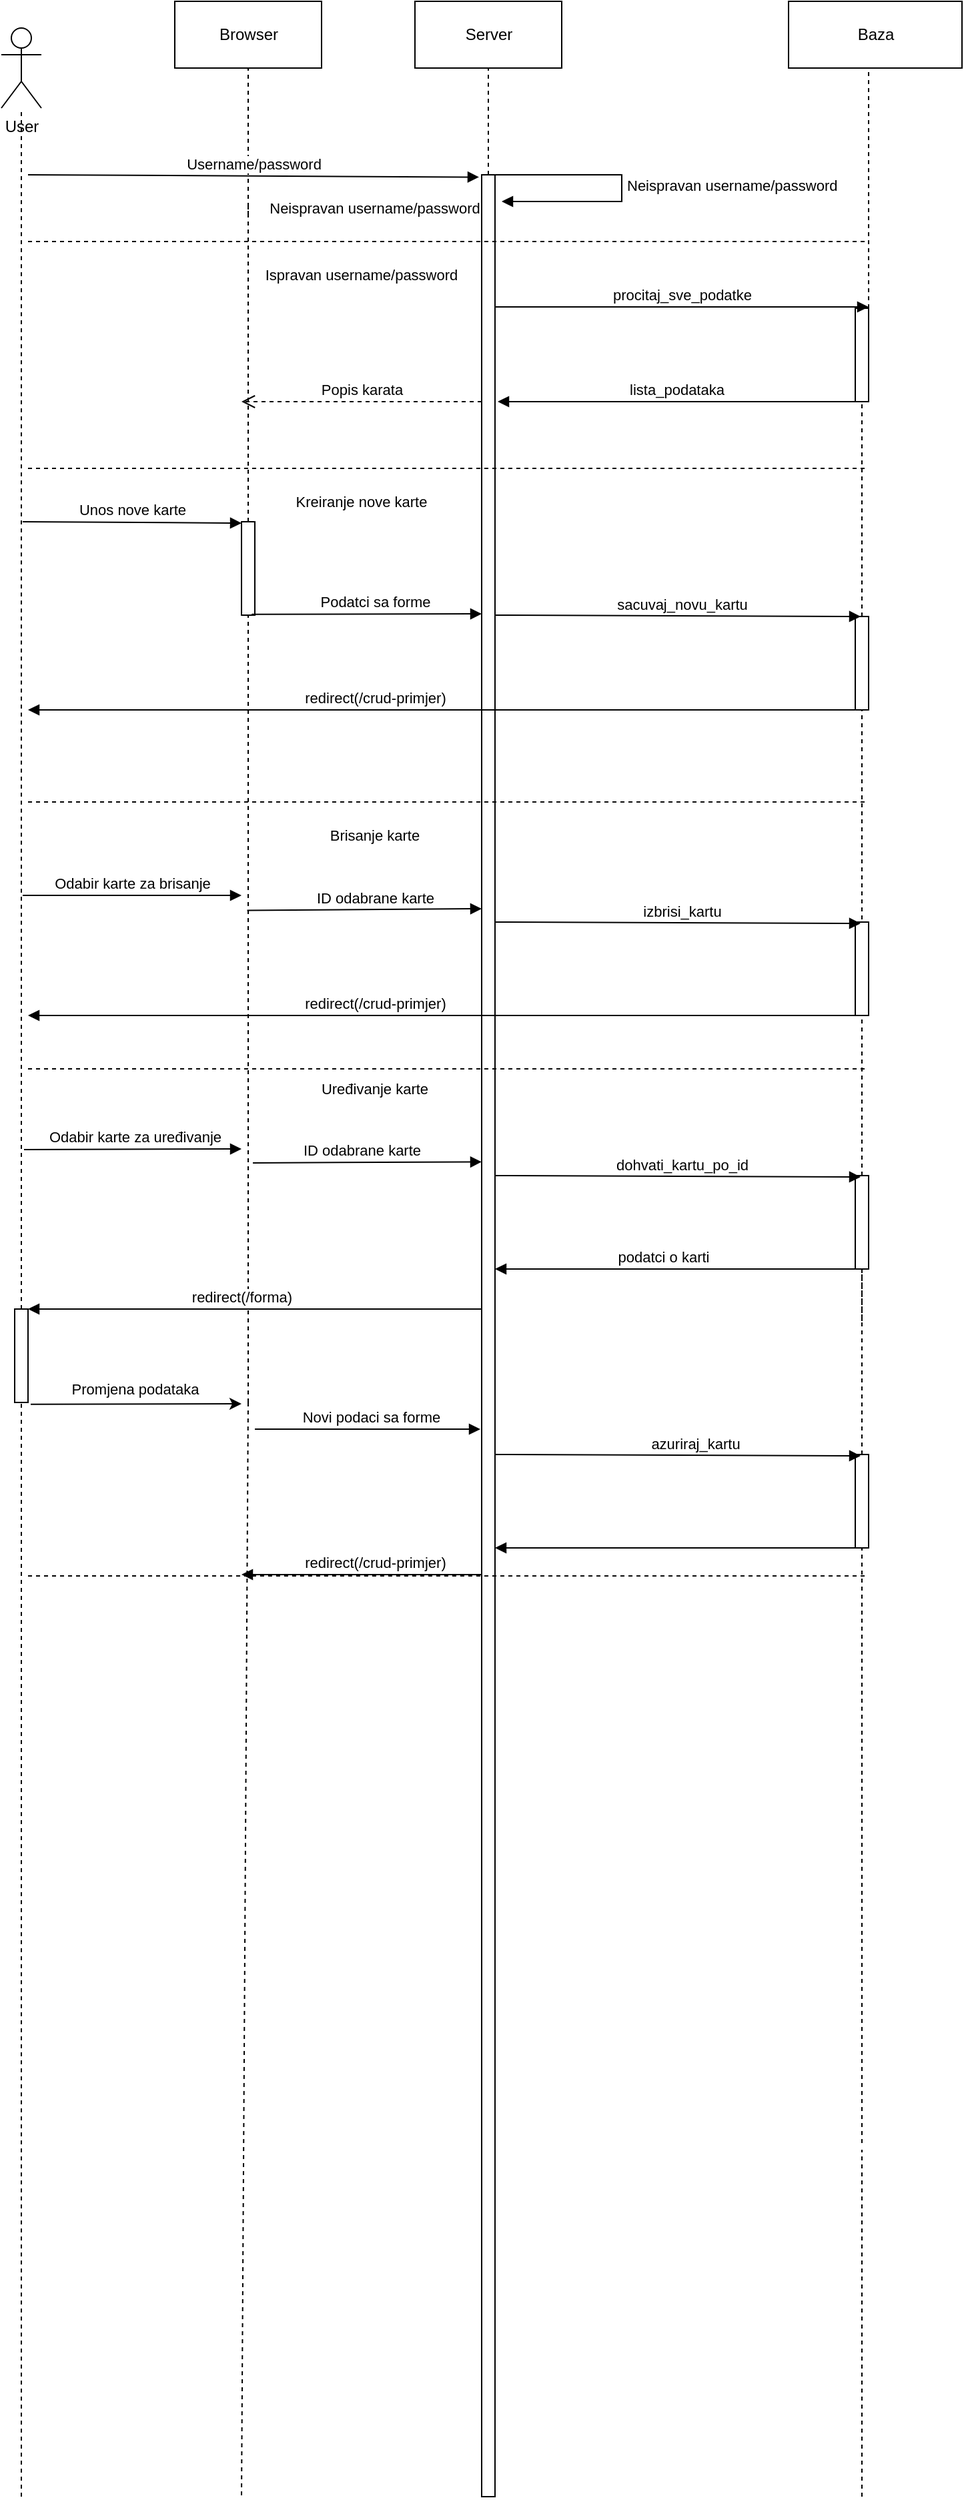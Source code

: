 <mxfile version="12.6.6" type="device"><diagram id="OoZvn7pqcrQULzceTVaS" name="Korisnik"><mxGraphModel dx="1483" dy="829" grid="1" gridSize="10" guides="1" tooltips="1" connect="1" arrows="1" fold="1" page="1" pageScale="1" pageWidth="850" pageHeight="1100" math="0" shadow="0"><root><mxCell id="NRbxMzqw_4qTgsKKUJxs-0"/><mxCell id="NRbxMzqw_4qTgsKKUJxs-1" parent="NRbxMzqw_4qTgsKKUJxs-0"/><mxCell id="B6bgoBb8Ak0CuP0sKXuF-0" value="Server" style="html=1;" parent="NRbxMzqw_4qTgsKKUJxs-1" vertex="1"><mxGeometry x="330" y="10" width="110" height="50" as="geometry"/></mxCell><mxCell id="B6bgoBb8Ak0CuP0sKXuF-1" value="User" style="shape=umlActor;verticalLabelPosition=bottom;labelBackgroundColor=#ffffff;verticalAlign=top;html=1;" parent="NRbxMzqw_4qTgsKKUJxs-1" vertex="1"><mxGeometry x="20" y="30" width="30" height="60" as="geometry"/></mxCell><mxCell id="B6bgoBb8Ak0CuP0sKXuF-2" value="Browser" style="html=1;" parent="NRbxMzqw_4qTgsKKUJxs-1" vertex="1"><mxGeometry x="150" y="10" width="110" height="50" as="geometry"/></mxCell><mxCell id="B6bgoBb8Ak0CuP0sKXuF-3" value="" style="endArrow=none;dashed=1;html=1;entryX=0.5;entryY=1;entryDx=0;entryDy=0;" parent="NRbxMzqw_4qTgsKKUJxs-1" target="B6bgoBb8Ak0CuP0sKXuF-2" edge="1"><mxGeometry width="50" height="50" relative="1" as="geometry"><mxPoint x="205" y="170" as="sourcePoint"/><mxPoint x="205" y="60" as="targetPoint"/></mxGeometry></mxCell><mxCell id="B6bgoBb8Ak0CuP0sKXuF-5" value="" style="endArrow=none;dashed=1;html=1;entryX=0.5;entryY=1;entryDx=0;entryDy=0;" parent="NRbxMzqw_4qTgsKKUJxs-1" source="Y0c5B8Rf7mHSbAcMjsqE-0" edge="1"><mxGeometry width="50" height="50" relative="1" as="geometry"><mxPoint x="205" y="780" as="sourcePoint"/><mxPoint x="205" y="160" as="targetPoint"/></mxGeometry></mxCell><mxCell id="B6bgoBb8Ak0CuP0sKXuF-8" value="" style="endArrow=none;dashed=1;html=1;entryX=0.5;entryY=1;entryDx=0;entryDy=0;" parent="NRbxMzqw_4qTgsKKUJxs-1" source="t-hFM7ES8eqzw4wsa0RN-0" target="B6bgoBb8Ak0CuP0sKXuF-0" edge="1"><mxGeometry width="50" height="50" relative="1" as="geometry"><mxPoint x="390" y="120" as="sourcePoint"/><mxPoint x="390" y="60" as="targetPoint"/></mxGeometry></mxCell><mxCell id="B6bgoBb8Ak0CuP0sKXuF-11" value="" style="endArrow=none;dashed=1;html=1;" parent="NRbxMzqw_4qTgsKKUJxs-1" edge="1"><mxGeometry width="50" height="50" relative="1" as="geometry"><mxPoint x="380" y="170.0" as="sourcePoint"/><mxPoint x="380" y="170" as="targetPoint"/></mxGeometry></mxCell><mxCell id="B6bgoBb8Ak0CuP0sKXuF-13" value="Baza" style="html=1;" parent="NRbxMzqw_4qTgsKKUJxs-1" vertex="1"><mxGeometry x="610" y="10" width="130" height="50" as="geometry"/></mxCell><mxCell id="B6bgoBb8Ak0CuP0sKXuF-14" value="" style="endArrow=none;dashed=1;html=1;" parent="NRbxMzqw_4qTgsKKUJxs-1" edge="1"><mxGeometry width="50" height="50" relative="1" as="geometry"><mxPoint x="670" y="210" as="sourcePoint"/><mxPoint x="670" y="60" as="targetPoint"/></mxGeometry></mxCell><mxCell id="B6bgoBb8Ak0CuP0sKXuF-16" value="" style="endArrow=none;dashed=1;html=1;" parent="NRbxMzqw_4qTgsKKUJxs-1" source="sCiTuq982p44IbY7q5b0-0" edge="1"><mxGeometry width="50" height="50" relative="1" as="geometry"><mxPoint x="670" y="410" as="sourcePoint"/><mxPoint x="670" y="200" as="targetPoint"/></mxGeometry></mxCell><mxCell id="B6bgoBb8Ak0CuP0sKXuF-23" value="" style="endArrow=none;dashed=1;html=1;" parent="NRbxMzqw_4qTgsKKUJxs-1" target="B6bgoBb8Ak0CuP0sKXuF-1" edge="1" source="6dopibkpyYu44GOUNLSZ-7"><mxGeometry width="50" height="50" relative="1" as="geometry"><mxPoint x="35" y="2660" as="sourcePoint"/><mxPoint x="34.5" y="160" as="targetPoint"/></mxGeometry></mxCell><mxCell id="HlEHn9Xnnpa5kHaoO3pF-0" value="Username/password" style="html=1;verticalAlign=bottom;endArrow=block;entryX=-0.2;entryY=0.001;entryDx=0;entryDy=0;entryPerimeter=0;" parent="NRbxMzqw_4qTgsKKUJxs-1" target="t-hFM7ES8eqzw4wsa0RN-0" edge="1"><mxGeometry width="80" relative="1" as="geometry"><mxPoint x="40" y="140" as="sourcePoint"/><mxPoint x="450" y="140" as="targetPoint"/></mxGeometry></mxCell><mxCell id="-HJsHcjupMQNE29WNDKl-1" value="" style="endArrow=none;dashed=1;html=1;" parent="NRbxMzqw_4qTgsKKUJxs-1" edge="1"><mxGeometry width="50" height="50" relative="1" as="geometry"><mxPoint x="380" y="430" as="sourcePoint"/><mxPoint x="380" y="430.0" as="targetPoint"/></mxGeometry></mxCell><mxCell id="t-hFM7ES8eqzw4wsa0RN-0" value="" style="html=1;points=[];perimeter=orthogonalPerimeter;" parent="NRbxMzqw_4qTgsKKUJxs-1" vertex="1"><mxGeometry x="380" y="140" width="10" height="1740" as="geometry"/></mxCell><mxCell id="MwWf968P2KsmmVupkj-q-0" value="Neispravan username/password" style="edgeStyle=orthogonalEdgeStyle;html=1;align=left;spacingLeft=2;endArrow=block;rounded=0;entryX=1;entryY=0;" parent="NRbxMzqw_4qTgsKKUJxs-1" edge="1"><mxGeometry relative="1" as="geometry"><mxPoint x="390" y="140" as="sourcePoint"/><Array as="points"><mxPoint x="485" y="140"/><mxPoint x="485" y="160"/></Array><mxPoint x="395" y="160" as="targetPoint"/></mxGeometry></mxCell><mxCell id="RtoNvJE0oQkqexsHVnap-0" value="&lt;span style=&quot;font-size: 11px ; text-align: left ; white-space: nowrap ; background-color: rgb(255 , 255 , 255)&quot;&gt;Neispravan username/password&lt;/span&gt;" style="text;html=1;strokeColor=none;fillColor=none;align=center;verticalAlign=middle;whiteSpace=wrap;rounded=0;" parent="NRbxMzqw_4qTgsKKUJxs-1" vertex="1"><mxGeometry x="260" y="140" width="80" height="50" as="geometry"/></mxCell><mxCell id="UgByYCgGpG_DFZJkZaGh-0" value="" style="endArrow=none;dashed=1;html=1;" parent="NRbxMzqw_4qTgsKKUJxs-1" edge="1"><mxGeometry width="50" height="50" relative="1" as="geometry"><mxPoint x="40" y="190" as="sourcePoint"/><mxPoint x="670" y="190" as="targetPoint"/><Array as="points"><mxPoint x="460" y="190"/></Array></mxGeometry></mxCell><mxCell id="5GPO6BGE3gjefkHGRDva-0" value="&lt;span style=&quot;font-size: 11px ; text-align: left ; white-space: nowrap ; background-color: rgb(255 , 255 , 255)&quot;&gt;Ispravan username/password&lt;/span&gt;" style="text;html=1;strokeColor=none;fillColor=none;align=center;verticalAlign=middle;whiteSpace=wrap;rounded=0;" parent="NRbxMzqw_4qTgsKKUJxs-1" vertex="1"><mxGeometry x="250" y="190" width="80" height="50" as="geometry"/></mxCell><mxCell id="sCiTuq982p44IbY7q5b0-0" value="" style="html=1;points=[];perimeter=orthogonalPerimeter;" parent="NRbxMzqw_4qTgsKKUJxs-1" vertex="1"><mxGeometry x="660" y="240" width="10" height="70" as="geometry"/></mxCell><mxCell id="sCiTuq982p44IbY7q5b0-1" value="" style="endArrow=none;dashed=1;html=1;" parent="NRbxMzqw_4qTgsKKUJxs-1" source="xV7W8OdE6BzFsnR7QqgE-0" target="sCiTuq982p44IbY7q5b0-0" edge="1"><mxGeometry width="50" height="50" relative="1" as="geometry"><mxPoint x="670" y="780" as="sourcePoint"/><mxPoint x="670" y="200" as="targetPoint"/></mxGeometry></mxCell><mxCell id="ZXCJG_6pdVRIIE23Et-R-0" value="procitaj_sve_podatke" style="html=1;verticalAlign=bottom;endArrow=block;entryX=0;entryY=0.125;entryDx=0;entryDy=0;entryPerimeter=0;" parent="NRbxMzqw_4qTgsKKUJxs-1" edge="1"><mxGeometry width="80" relative="1" as="geometry"><mxPoint x="390" y="239" as="sourcePoint"/><mxPoint x="670" y="239" as="targetPoint"/></mxGeometry></mxCell><mxCell id="Q2lFc7i0KVC2ShyyKI_0-0" value="lista_podataka" style="html=1;verticalAlign=bottom;endArrow=block;" parent="NRbxMzqw_4qTgsKKUJxs-1" edge="1"><mxGeometry width="80" relative="1" as="geometry"><mxPoint x="660" y="310" as="sourcePoint"/><mxPoint x="392" y="310" as="targetPoint"/></mxGeometry></mxCell><mxCell id="mcOGmkTGRQZFehF1OYRe-0" value="Popis karata" style="html=1;verticalAlign=bottom;endArrow=open;dashed=1;endSize=8;" parent="NRbxMzqw_4qTgsKKUJxs-1" source="t-hFM7ES8eqzw4wsa0RN-0" edge="1"><mxGeometry relative="1" as="geometry"><mxPoint x="450" y="370" as="sourcePoint"/><mxPoint x="200" y="310" as="targetPoint"/><Array as="points"><mxPoint x="340" y="310"/></Array></mxGeometry></mxCell><mxCell id="mcOGmkTGRQZFehF1OYRe-1" value="" style="endArrow=none;dashed=1;html=1;" parent="NRbxMzqw_4qTgsKKUJxs-1" edge="1"><mxGeometry width="50" height="50" relative="1" as="geometry"><mxPoint x="40" y="360" as="sourcePoint"/><mxPoint x="670" y="360" as="targetPoint"/></mxGeometry></mxCell><mxCell id="mcOGmkTGRQZFehF1OYRe-2" value="&lt;span style=&quot;font-size: 11px ; text-align: left ; white-space: nowrap ; background-color: rgb(255 , 255 , 255)&quot;&gt;Kreiranje nove karte&lt;br&gt;&lt;/span&gt;" style="text;html=1;strokeColor=none;fillColor=none;align=center;verticalAlign=middle;whiteSpace=wrap;rounded=0;" parent="NRbxMzqw_4qTgsKKUJxs-1" vertex="1"><mxGeometry x="250" y="360" width="80" height="50" as="geometry"/></mxCell><mxCell id="Y0c5B8Rf7mHSbAcMjsqE-0" value="" style="html=1;points=[];perimeter=orthogonalPerimeter;" parent="NRbxMzqw_4qTgsKKUJxs-1" vertex="1"><mxGeometry x="200" y="400" width="10" height="70" as="geometry"/></mxCell><mxCell id="Y0c5B8Rf7mHSbAcMjsqE-1" value="" style="endArrow=none;dashed=1;html=1;entryX=0.5;entryY=1;entryDx=0;entryDy=0;" parent="NRbxMzqw_4qTgsKKUJxs-1" target="Y0c5B8Rf7mHSbAcMjsqE-0" edge="1"><mxGeometry width="50" height="50" relative="1" as="geometry"><mxPoint x="205" y="1060" as="sourcePoint"/><mxPoint x="205" y="160" as="targetPoint"/></mxGeometry></mxCell><mxCell id="Y0c5B8Rf7mHSbAcMjsqE-2" value="Unos nove karte" style="html=1;verticalAlign=bottom;endArrow=block;" parent="NRbxMzqw_4qTgsKKUJxs-1" edge="1"><mxGeometry width="80" relative="1" as="geometry"><mxPoint x="36" y="400" as="sourcePoint"/><mxPoint x="200" y="401" as="targetPoint"/></mxGeometry></mxCell><mxCell id="Y0c5B8Rf7mHSbAcMjsqE-3" value="Podatci sa forme" style="html=1;verticalAlign=bottom;endArrow=block;exitX=0.76;exitY=0.991;exitDx=0;exitDy=0;exitPerimeter=0;" parent="NRbxMzqw_4qTgsKKUJxs-1" edge="1" source="Y0c5B8Rf7mHSbAcMjsqE-0"><mxGeometry x="0.072" width="80" relative="1" as="geometry"><mxPoint x="210" y="476" as="sourcePoint"/><mxPoint x="380" y="469" as="targetPoint"/><mxPoint as="offset"/><Array as="points"/></mxGeometry></mxCell><mxCell id="xV7W8OdE6BzFsnR7QqgE-0" value="" style="html=1;points=[];perimeter=orthogonalPerimeter;" parent="NRbxMzqw_4qTgsKKUJxs-1" vertex="1"><mxGeometry x="660" y="471" width="10" height="70" as="geometry"/></mxCell><mxCell id="xV7W8OdE6BzFsnR7QqgE-1" value="" style="endArrow=none;dashed=1;html=1;" parent="NRbxMzqw_4qTgsKKUJxs-1" target="xV7W8OdE6BzFsnR7QqgE-0" edge="1"><mxGeometry width="50" height="50" relative="1" as="geometry"><mxPoint x="665" y="890" as="sourcePoint"/><mxPoint x="670" y="360" as="targetPoint"/></mxGeometry></mxCell><mxCell id="xV7W8OdE6BzFsnR7QqgE-2" value="sacuvaj_novu_kartu" style="html=1;verticalAlign=bottom;endArrow=block;entryX=0.4;entryY=0;entryDx=0;entryDy=0;entryPerimeter=0;" parent="NRbxMzqw_4qTgsKKUJxs-1" target="xV7W8OdE6BzFsnR7QqgE-0" edge="1"><mxGeometry x="0.022" width="80" relative="1" as="geometry"><mxPoint x="390" y="470" as="sourcePoint"/><mxPoint x="568" y="470.08" as="targetPoint"/><mxPoint as="offset"/></mxGeometry></mxCell><mxCell id="xV7W8OdE6BzFsnR7QqgE-3" value="redirect(/crud-primjer)" style="html=1;verticalAlign=bottom;endArrow=block;" parent="NRbxMzqw_4qTgsKKUJxs-1" edge="1"><mxGeometry x="0.161" width="80" relative="1" as="geometry"><mxPoint x="660" y="541" as="sourcePoint"/><mxPoint x="40" y="541" as="targetPoint"/><mxPoint as="offset"/></mxGeometry></mxCell><mxCell id="o06uMSQNZY6FExwexF48-0" value="" style="endArrow=none;dashed=1;html=1;" parent="NRbxMzqw_4qTgsKKUJxs-1" edge="1"><mxGeometry width="50" height="50" relative="1" as="geometry"><mxPoint x="40" y="610" as="sourcePoint"/><mxPoint x="670" y="610" as="targetPoint"/></mxGeometry></mxCell><mxCell id="o06uMSQNZY6FExwexF48-1" value="&lt;span style=&quot;font-size: 11px ; text-align: left ; white-space: nowrap ; background-color: rgb(255 , 255 , 255)&quot;&gt;Brisanje karte&lt;/span&gt;" style="text;html=1;strokeColor=none;fillColor=none;align=center;verticalAlign=middle;whiteSpace=wrap;rounded=0;" parent="NRbxMzqw_4qTgsKKUJxs-1" vertex="1"><mxGeometry x="260" y="610" width="80" height="50" as="geometry"/></mxCell><mxCell id="o06uMSQNZY6FExwexF48-2" value="Odabir karte za brisanje" style="html=1;verticalAlign=bottom;endArrow=block;" parent="NRbxMzqw_4qTgsKKUJxs-1" edge="1"><mxGeometry width="80" relative="1" as="geometry"><mxPoint x="36" y="680" as="sourcePoint"/><mxPoint x="200" y="680" as="targetPoint"/></mxGeometry></mxCell><mxCell id="o06uMSQNZY6FExwexF48-3" value="" style="html=1;points=[];perimeter=orthogonalPerimeter;" parent="NRbxMzqw_4qTgsKKUJxs-1" vertex="1"><mxGeometry x="660" y="700" width="10" height="70" as="geometry"/></mxCell><mxCell id="o06uMSQNZY6FExwexF48-4" value="izbrisi_kartu" style="html=1;verticalAlign=bottom;endArrow=block;entryX=0.4;entryY=0;entryDx=0;entryDy=0;entryPerimeter=0;" parent="NRbxMzqw_4qTgsKKUJxs-1" edge="1"><mxGeometry x="0.022" width="80" relative="1" as="geometry"><mxPoint x="390" y="700" as="sourcePoint"/><mxPoint x="664" y="701" as="targetPoint"/><mxPoint as="offset"/></mxGeometry></mxCell><mxCell id="o06uMSQNZY6FExwexF48-5" value="redirect(/crud-primjer)" style="html=1;verticalAlign=bottom;endArrow=block;" parent="NRbxMzqw_4qTgsKKUJxs-1" edge="1"><mxGeometry x="0.161" width="80" relative="1" as="geometry"><mxPoint x="660" y="770" as="sourcePoint"/><mxPoint x="40" y="770" as="targetPoint"/><mxPoint as="offset"/></mxGeometry></mxCell><mxCell id="o06uMSQNZY6FExwexF48-10" value="" style="endArrow=none;dashed=1;html=1;" parent="NRbxMzqw_4qTgsKKUJxs-1" source="6dopibkpyYu44GOUNLSZ-5" edge="1"><mxGeometry width="50" height="50" relative="1" as="geometry"><mxPoint x="665" y="1370" as="sourcePoint"/><mxPoint x="665" y="1000" as="targetPoint"/></mxGeometry></mxCell><mxCell id="6dopibkpyYu44GOUNLSZ-1" value="&lt;span style=&quot;font-size: 11px ; text-align: left ; white-space: nowrap ; background-color: rgb(255 , 255 , 255)&quot;&gt;Uređivanje karte&lt;/span&gt;" style="text;html=1;strokeColor=none;fillColor=none;align=center;verticalAlign=middle;whiteSpace=wrap;rounded=0;" parent="NRbxMzqw_4qTgsKKUJxs-1" vertex="1"><mxGeometry x="260" y="800" width="80" height="50" as="geometry"/></mxCell><mxCell id="6dopibkpyYu44GOUNLSZ-4" value="Odabir karte za uređivanje" style="html=1;verticalAlign=bottom;endArrow=block;" parent="NRbxMzqw_4qTgsKKUJxs-1" edge="1"><mxGeometry x="0.018" width="80" relative="1" as="geometry"><mxPoint x="37" y="870.44" as="sourcePoint"/><mxPoint x="200" y="870" as="targetPoint"/><mxPoint as="offset"/></mxGeometry></mxCell><mxCell id="6dopibkpyYu44GOUNLSZ-5" value="" style="html=1;points=[];perimeter=orthogonalPerimeter;" parent="NRbxMzqw_4qTgsKKUJxs-1" vertex="1"><mxGeometry x="660" y="890" width="10" height="70" as="geometry"/></mxCell><mxCell id="6dopibkpyYu44GOUNLSZ-6" value="" style="endArrow=none;dashed=1;html=1;" parent="NRbxMzqw_4qTgsKKUJxs-1" source="6dopibkpyYu44GOUNLSZ-14" target="6dopibkpyYu44GOUNLSZ-5" edge="1"><mxGeometry width="50" height="50" relative="1" as="geometry"><mxPoint x="665" y="1460" as="sourcePoint"/><mxPoint x="665" y="750" as="targetPoint"/></mxGeometry></mxCell><mxCell id="6dopibkpyYu44GOUNLSZ-10" value="dohvati_kartu_po_id" style="html=1;verticalAlign=bottom;endArrow=block;entryX=0.4;entryY=0;entryDx=0;entryDy=0;entryPerimeter=0;" parent="NRbxMzqw_4qTgsKKUJxs-1" edge="1"><mxGeometry x="0.022" width="80" relative="1" as="geometry"><mxPoint x="390" y="890" as="sourcePoint"/><mxPoint x="664" y="891" as="targetPoint"/><mxPoint as="offset"/></mxGeometry></mxCell><mxCell id="6dopibkpyYu44GOUNLSZ-11" value="podatci o karti" style="html=1;verticalAlign=bottom;endArrow=block;" parent="NRbxMzqw_4qTgsKKUJxs-1" edge="1"><mxGeometry x="0.065" width="80" relative="1" as="geometry"><mxPoint x="660" y="960" as="sourcePoint"/><mxPoint x="390" y="960" as="targetPoint"/><mxPoint as="offset"/></mxGeometry></mxCell><mxCell id="6dopibkpyYu44GOUNLSZ-12" value="redirect(/forma)" style="html=1;verticalAlign=bottom;endArrow=block;" parent="NRbxMzqw_4qTgsKKUJxs-1" edge="1"><mxGeometry x="0.059" width="80" relative="1" as="geometry"><mxPoint x="380" y="990" as="sourcePoint"/><mxPoint x="40" y="990" as="targetPoint"/><mxPoint as="offset"/></mxGeometry></mxCell><mxCell id="6dopibkpyYu44GOUNLSZ-13" value="Novi podaci sa forme" style="html=1;verticalAlign=bottom;endArrow=block;" parent="NRbxMzqw_4qTgsKKUJxs-1" edge="1"><mxGeometry x="0.022" width="80" relative="1" as="geometry"><mxPoint x="210" y="1080" as="sourcePoint"/><mxPoint x="379" y="1080" as="targetPoint"/><mxPoint as="offset"/></mxGeometry></mxCell><mxCell id="6dopibkpyYu44GOUNLSZ-14" value="" style="html=1;points=[];perimeter=orthogonalPerimeter;" parent="NRbxMzqw_4qTgsKKUJxs-1" vertex="1"><mxGeometry x="660" y="1099" width="10" height="70" as="geometry"/></mxCell><mxCell id="6dopibkpyYu44GOUNLSZ-15" value="" style="endArrow=none;dashed=1;html=1;" parent="NRbxMzqw_4qTgsKKUJxs-1" target="6dopibkpyYu44GOUNLSZ-14" edge="1"><mxGeometry width="50" height="50" relative="1" as="geometry"><mxPoint x="665" y="1615" as="sourcePoint"/><mxPoint x="665" y="1270" as="targetPoint"/></mxGeometry></mxCell><mxCell id="6dopibkpyYu44GOUNLSZ-16" value="azuriraj_kartu" style="html=1;verticalAlign=bottom;endArrow=block;entryX=0.4;entryY=0;entryDx=0;entryDy=0;entryPerimeter=0;" parent="NRbxMzqw_4qTgsKKUJxs-1" edge="1"><mxGeometry x="0.095" width="80" relative="1" as="geometry"><mxPoint x="390" y="1099" as="sourcePoint"/><mxPoint x="664" y="1100" as="targetPoint"/><mxPoint as="offset"/></mxGeometry></mxCell><mxCell id="6dopibkpyYu44GOUNLSZ-18" value="redirect(/crud-primjer)" style="html=1;verticalAlign=bottom;endArrow=block;" parent="NRbxMzqw_4qTgsKKUJxs-1" edge="1"><mxGeometry x="-0.111" width="80" relative="1" as="geometry"><mxPoint x="380" y="1189" as="sourcePoint"/><mxPoint x="200" y="1189" as="targetPoint"/><mxPoint as="offset"/></mxGeometry></mxCell><mxCell id="6dopibkpyYu44GOUNLSZ-19" value="" style="html=1;verticalAlign=bottom;endArrow=block;" parent="NRbxMzqw_4qTgsKKUJxs-1" edge="1"><mxGeometry x="0.065" width="80" relative="1" as="geometry"><mxPoint x="670" y="1169" as="sourcePoint"/><mxPoint x="390" y="1169" as="targetPoint"/><mxPoint as="offset"/></mxGeometry></mxCell><mxCell id="6dopibkpyYu44GOUNLSZ-20" value="" style="endArrow=none;dashed=1;html=1;" parent="NRbxMzqw_4qTgsKKUJxs-1" edge="1"><mxGeometry width="50" height="50" relative="1" as="geometry"><mxPoint x="40" y="1190" as="sourcePoint"/><mxPoint x="670" y="1190" as="targetPoint"/></mxGeometry></mxCell><mxCell id="6dopibkpyYu44GOUNLSZ-25" value="" style="endArrow=none;dashed=1;html=1;" parent="NRbxMzqw_4qTgsKKUJxs-1" edge="1"><mxGeometry width="50" height="50" relative="1" as="geometry"><mxPoint x="665" y="1880" as="sourcePoint"/><mxPoint x="665" y="1620" as="targetPoint"/></mxGeometry></mxCell><mxCell id="hchkRXHFa_aw0XVug5O1-0" value="ID odabrane karte" style="html=1;verticalAlign=bottom;endArrow=block;entryX=0;entryY=0.644;entryDx=0;entryDy=0;entryPerimeter=0;" parent="NRbxMzqw_4qTgsKKUJxs-1" edge="1"><mxGeometry x="-0.05" width="80" relative="1" as="geometry"><mxPoint x="208.5" y="880.44" as="sourcePoint"/><mxPoint x="380" y="879.72" as="targetPoint"/><mxPoint as="offset"/></mxGeometry></mxCell><mxCell id="hchkRXHFa_aw0XVug5O1-2" value="ID odabrane karte" style="html=1;verticalAlign=bottom;endArrow=block;entryX=0;entryY=0.515;entryDx=0;entryDy=0;entryPerimeter=0;" parent="NRbxMzqw_4qTgsKKUJxs-1" edge="1"><mxGeometry x="0.087" width="80" relative="1" as="geometry"><mxPoint x="204.25" y="691.27" as="sourcePoint"/><mxPoint x="380" y="690" as="targetPoint"/><mxPoint as="offset"/></mxGeometry></mxCell><mxCell id="hchkRXHFa_aw0XVug5O1-31" value="" style="endArrow=none;dashed=1;html=1;" parent="NRbxMzqw_4qTgsKKUJxs-1" edge="1"><mxGeometry width="50" height="50" relative="1" as="geometry"><mxPoint x="205" y="1060" as="sourcePoint"/><mxPoint x="200" y="1880" as="targetPoint"/></mxGeometry></mxCell><mxCell id="U-p9qNbl1T6vMZpXpr7t-1" value="" style="endArrow=none;dashed=1;html=1;" edge="1" parent="NRbxMzqw_4qTgsKKUJxs-1"><mxGeometry width="50" height="50" relative="1" as="geometry"><mxPoint x="40" y="810" as="sourcePoint"/><mxPoint x="670" y="810" as="targetPoint"/></mxGeometry></mxCell><mxCell id="6dopibkpyYu44GOUNLSZ-7" value="" style="html=1;points=[];perimeter=orthogonalPerimeter;" parent="NRbxMzqw_4qTgsKKUJxs-1" vertex="1"><mxGeometry x="30" y="990" width="10" height="70" as="geometry"/></mxCell><mxCell id="U-p9qNbl1T6vMZpXpr7t-8" value="" style="endArrow=none;dashed=1;html=1;" edge="1" parent="NRbxMzqw_4qTgsKKUJxs-1" target="6dopibkpyYu44GOUNLSZ-7"><mxGeometry width="50" height="50" relative="1" as="geometry"><mxPoint x="35" y="1880" as="sourcePoint"/><mxPoint x="35" y="90" as="targetPoint"/></mxGeometry></mxCell><mxCell id="U-p9qNbl1T6vMZpXpr7t-9" value="Promjena podataka" style="endArrow=classic;html=1;exitX=1.2;exitY=1.02;exitDx=0;exitDy=0;exitPerimeter=0;" edge="1" parent="NRbxMzqw_4qTgsKKUJxs-1" source="6dopibkpyYu44GOUNLSZ-7"><mxGeometry x="-0.012" y="11" width="50" height="50" relative="1" as="geometry"><mxPoint x="60" y="1068" as="sourcePoint"/><mxPoint x="200" y="1061" as="targetPoint"/><mxPoint as="offset"/></mxGeometry></mxCell></root></mxGraphModel></diagram></mxfile>